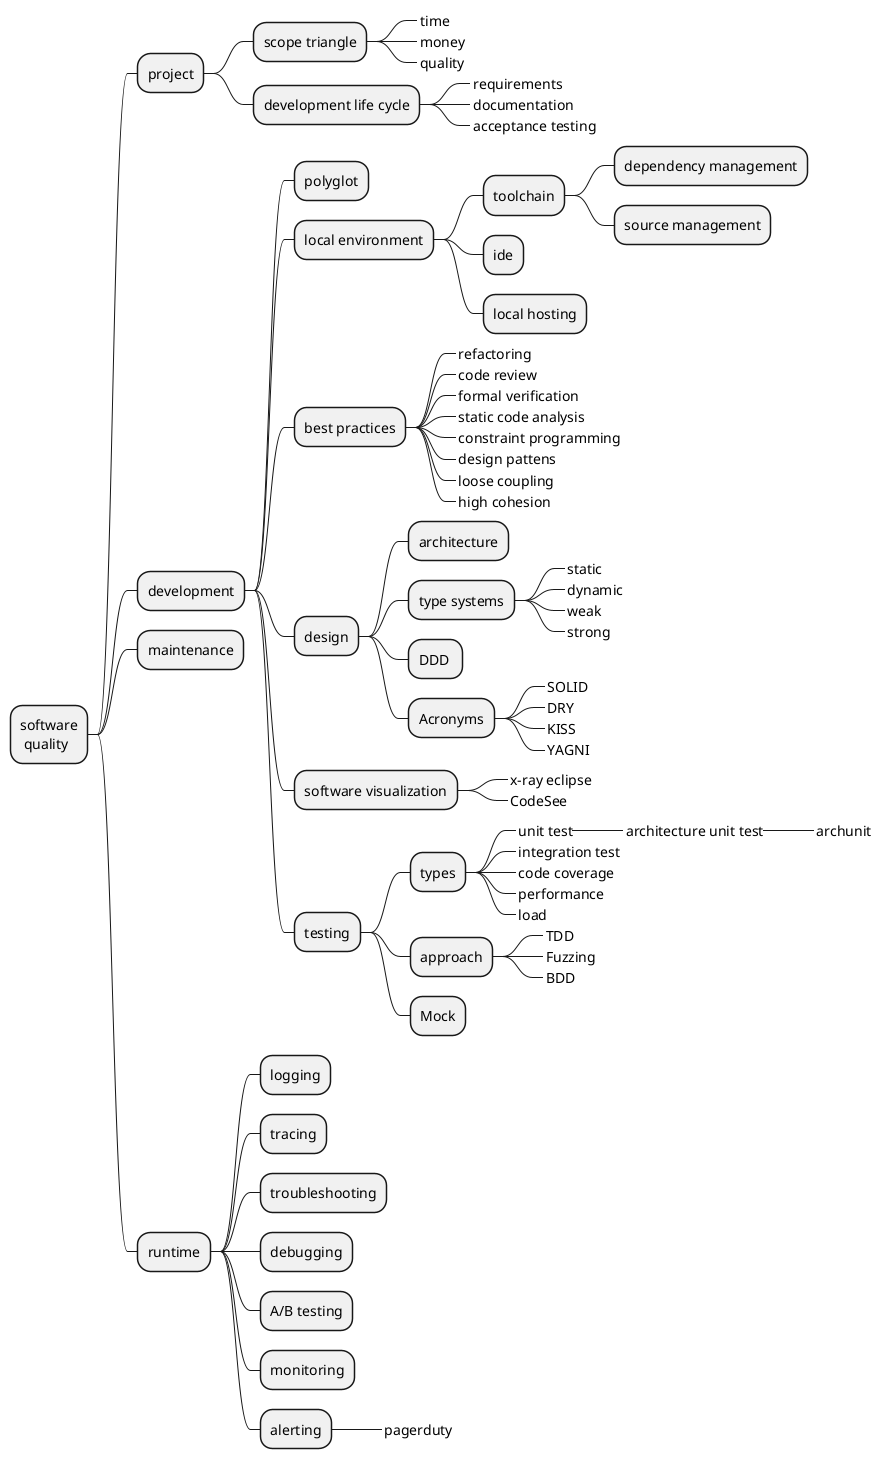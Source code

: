 @startmindmap
* software\n quality
 * project
  * scope triangle
   *_ time
   *_ money
   *_ quality
  * development life cycle
   *_ requirements
   *_ documentation
   *_ acceptance testing
 * development
  * polyglot
  * local environment
   * toolchain
    * dependency management
    * source management
   * ide
   * local hosting
  * best practices
   *_ refactoring
   *_ code review
   *_ formal verification
   *_ static code analysis
   *_ constraint programming
   *_ design pattens
   *_ loose coupling
   *_ high cohesion
  * design
   * architecture
   * type systems
    *_ static
    *_ dynamic
    *_ weak
    *_ strong
   * DDD 
   * Acronyms
    *_ SOLID
    *_ DRY
    *_ KISS
    *_ YAGNI
  * software visualization
   *_ x-ray eclipse
   *_ CodeSee
  * testing
   * types
    *_ unit test
     *_ architecture unit test
      *_ archunit
    *_ integration test
    *_ code coverage
    *_ performance
    *_ load
   * approach
    *_ TDD
    *_ Fuzzing
    *_ BDD
   * Mock
 * maintenance
 * runtime
  * logging
  * tracing
  * troubleshooting
  * debugging
  * A/B testing
  * monitoring
  * alerting
   *_ pagerduty
@endmindmap
